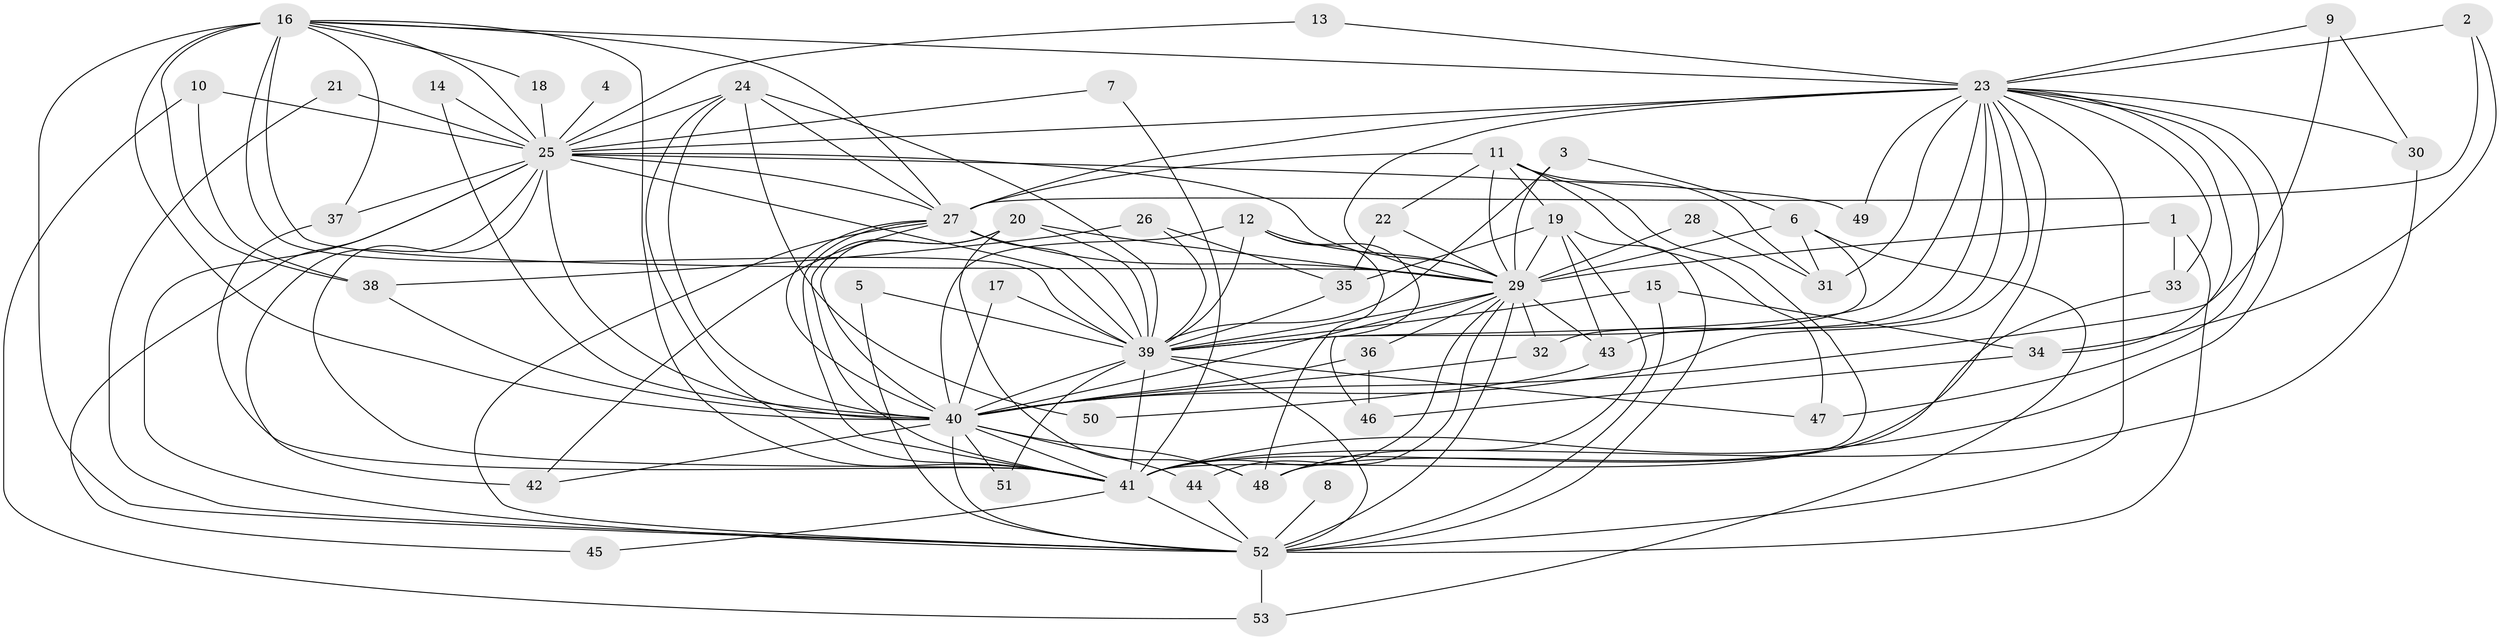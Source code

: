 // original degree distribution, {24: 0.018867924528301886, 21: 0.009433962264150943, 19: 0.009433962264150943, 28: 0.009433962264150943, 20: 0.009433962264150943, 18: 0.009433962264150943, 16: 0.009433962264150943, 25: 0.009433962264150943, 26: 0.009433962264150943, 3: 0.2169811320754717, 2: 0.5377358490566038, 4: 0.09433962264150944, 5: 0.05660377358490566}
// Generated by graph-tools (version 1.1) at 2025/36/03/04/25 23:36:28]
// undirected, 53 vertices, 148 edges
graph export_dot {
  node [color=gray90,style=filled];
  1;
  2;
  3;
  4;
  5;
  6;
  7;
  8;
  9;
  10;
  11;
  12;
  13;
  14;
  15;
  16;
  17;
  18;
  19;
  20;
  21;
  22;
  23;
  24;
  25;
  26;
  27;
  28;
  29;
  30;
  31;
  32;
  33;
  34;
  35;
  36;
  37;
  38;
  39;
  40;
  41;
  42;
  43;
  44;
  45;
  46;
  47;
  48;
  49;
  50;
  51;
  52;
  53;
  1 -- 29 [weight=1.0];
  1 -- 33 [weight=1.0];
  1 -- 52 [weight=1.0];
  2 -- 23 [weight=1.0];
  2 -- 27 [weight=1.0];
  2 -- 34 [weight=1.0];
  3 -- 6 [weight=1.0];
  3 -- 29 [weight=1.0];
  3 -- 39 [weight=1.0];
  4 -- 25 [weight=1.0];
  5 -- 39 [weight=1.0];
  5 -- 52 [weight=1.0];
  6 -- 29 [weight=1.0];
  6 -- 31 [weight=1.0];
  6 -- 39 [weight=1.0];
  6 -- 53 [weight=1.0];
  7 -- 25 [weight=1.0];
  7 -- 41 [weight=1.0];
  8 -- 52 [weight=1.0];
  9 -- 23 [weight=1.0];
  9 -- 30 [weight=1.0];
  9 -- 40 [weight=1.0];
  10 -- 25 [weight=2.0];
  10 -- 38 [weight=1.0];
  10 -- 53 [weight=1.0];
  11 -- 19 [weight=1.0];
  11 -- 22 [weight=1.0];
  11 -- 27 [weight=1.0];
  11 -- 29 [weight=1.0];
  11 -- 31 [weight=1.0];
  11 -- 41 [weight=1.0];
  11 -- 47 [weight=1.0];
  12 -- 29 [weight=1.0];
  12 -- 39 [weight=1.0];
  12 -- 40 [weight=1.0];
  12 -- 46 [weight=1.0];
  12 -- 48 [weight=1.0];
  13 -- 23 [weight=1.0];
  13 -- 25 [weight=1.0];
  14 -- 25 [weight=1.0];
  14 -- 40 [weight=1.0];
  15 -- 34 [weight=1.0];
  15 -- 39 [weight=1.0];
  15 -- 52 [weight=1.0];
  16 -- 18 [weight=1.0];
  16 -- 23 [weight=2.0];
  16 -- 25 [weight=2.0];
  16 -- 27 [weight=1.0];
  16 -- 29 [weight=4.0];
  16 -- 37 [weight=1.0];
  16 -- 38 [weight=1.0];
  16 -- 39 [weight=1.0];
  16 -- 40 [weight=2.0];
  16 -- 41 [weight=1.0];
  16 -- 52 [weight=2.0];
  17 -- 39 [weight=1.0];
  17 -- 40 [weight=1.0];
  18 -- 25 [weight=1.0];
  19 -- 29 [weight=1.0];
  19 -- 35 [weight=1.0];
  19 -- 43 [weight=1.0];
  19 -- 48 [weight=1.0];
  19 -- 52 [weight=1.0];
  20 -- 29 [weight=1.0];
  20 -- 39 [weight=1.0];
  20 -- 40 [weight=1.0];
  20 -- 41 [weight=1.0];
  20 -- 48 [weight=1.0];
  21 -- 25 [weight=1.0];
  21 -- 52 [weight=1.0];
  22 -- 29 [weight=1.0];
  22 -- 35 [weight=1.0];
  23 -- 25 [weight=1.0];
  23 -- 27 [weight=1.0];
  23 -- 29 [weight=3.0];
  23 -- 30 [weight=1.0];
  23 -- 31 [weight=1.0];
  23 -- 32 [weight=1.0];
  23 -- 33 [weight=2.0];
  23 -- 34 [weight=1.0];
  23 -- 39 [weight=2.0];
  23 -- 40 [weight=1.0];
  23 -- 41 [weight=1.0];
  23 -- 43 [weight=1.0];
  23 -- 47 [weight=1.0];
  23 -- 48 [weight=1.0];
  23 -- 49 [weight=1.0];
  23 -- 52 [weight=1.0];
  24 -- 25 [weight=1.0];
  24 -- 27 [weight=1.0];
  24 -- 39 [weight=1.0];
  24 -- 40 [weight=1.0];
  24 -- 41 [weight=1.0];
  24 -- 50 [weight=1.0];
  25 -- 27 [weight=2.0];
  25 -- 29 [weight=3.0];
  25 -- 37 [weight=1.0];
  25 -- 39 [weight=1.0];
  25 -- 40 [weight=1.0];
  25 -- 41 [weight=1.0];
  25 -- 42 [weight=1.0];
  25 -- 45 [weight=1.0];
  25 -- 49 [weight=1.0];
  25 -- 52 [weight=1.0];
  26 -- 35 [weight=1.0];
  26 -- 38 [weight=1.0];
  26 -- 39 [weight=1.0];
  27 -- 29 [weight=2.0];
  27 -- 39 [weight=2.0];
  27 -- 40 [weight=1.0];
  27 -- 41 [weight=1.0];
  27 -- 42 [weight=2.0];
  27 -- 52 [weight=1.0];
  28 -- 29 [weight=1.0];
  28 -- 31 [weight=1.0];
  29 -- 32 [weight=1.0];
  29 -- 36 [weight=1.0];
  29 -- 39 [weight=2.0];
  29 -- 40 [weight=2.0];
  29 -- 41 [weight=4.0];
  29 -- 43 [weight=1.0];
  29 -- 44 [weight=1.0];
  29 -- 52 [weight=3.0];
  30 -- 41 [weight=1.0];
  32 -- 40 [weight=1.0];
  33 -- 41 [weight=1.0];
  34 -- 46 [weight=1.0];
  35 -- 39 [weight=1.0];
  36 -- 40 [weight=1.0];
  36 -- 46 [weight=1.0];
  37 -- 41 [weight=1.0];
  38 -- 40 [weight=1.0];
  39 -- 40 [weight=2.0];
  39 -- 41 [weight=4.0];
  39 -- 47 [weight=1.0];
  39 -- 51 [weight=2.0];
  39 -- 52 [weight=1.0];
  40 -- 41 [weight=1.0];
  40 -- 42 [weight=1.0];
  40 -- 44 [weight=1.0];
  40 -- 48 [weight=1.0];
  40 -- 51 [weight=1.0];
  40 -- 52 [weight=1.0];
  41 -- 45 [weight=1.0];
  41 -- 52 [weight=1.0];
  43 -- 50 [weight=1.0];
  44 -- 52 [weight=1.0];
  52 -- 53 [weight=1.0];
}
